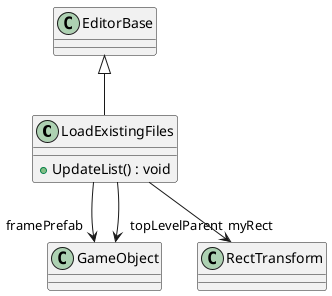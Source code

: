 @startuml
class LoadExistingFiles {
    + UpdateList() : void
}
EditorBase <|-- LoadExistingFiles
LoadExistingFiles --> "framePrefab" GameObject
LoadExistingFiles --> "topLevelParent" GameObject
LoadExistingFiles --> "myRect" RectTransform
@enduml
